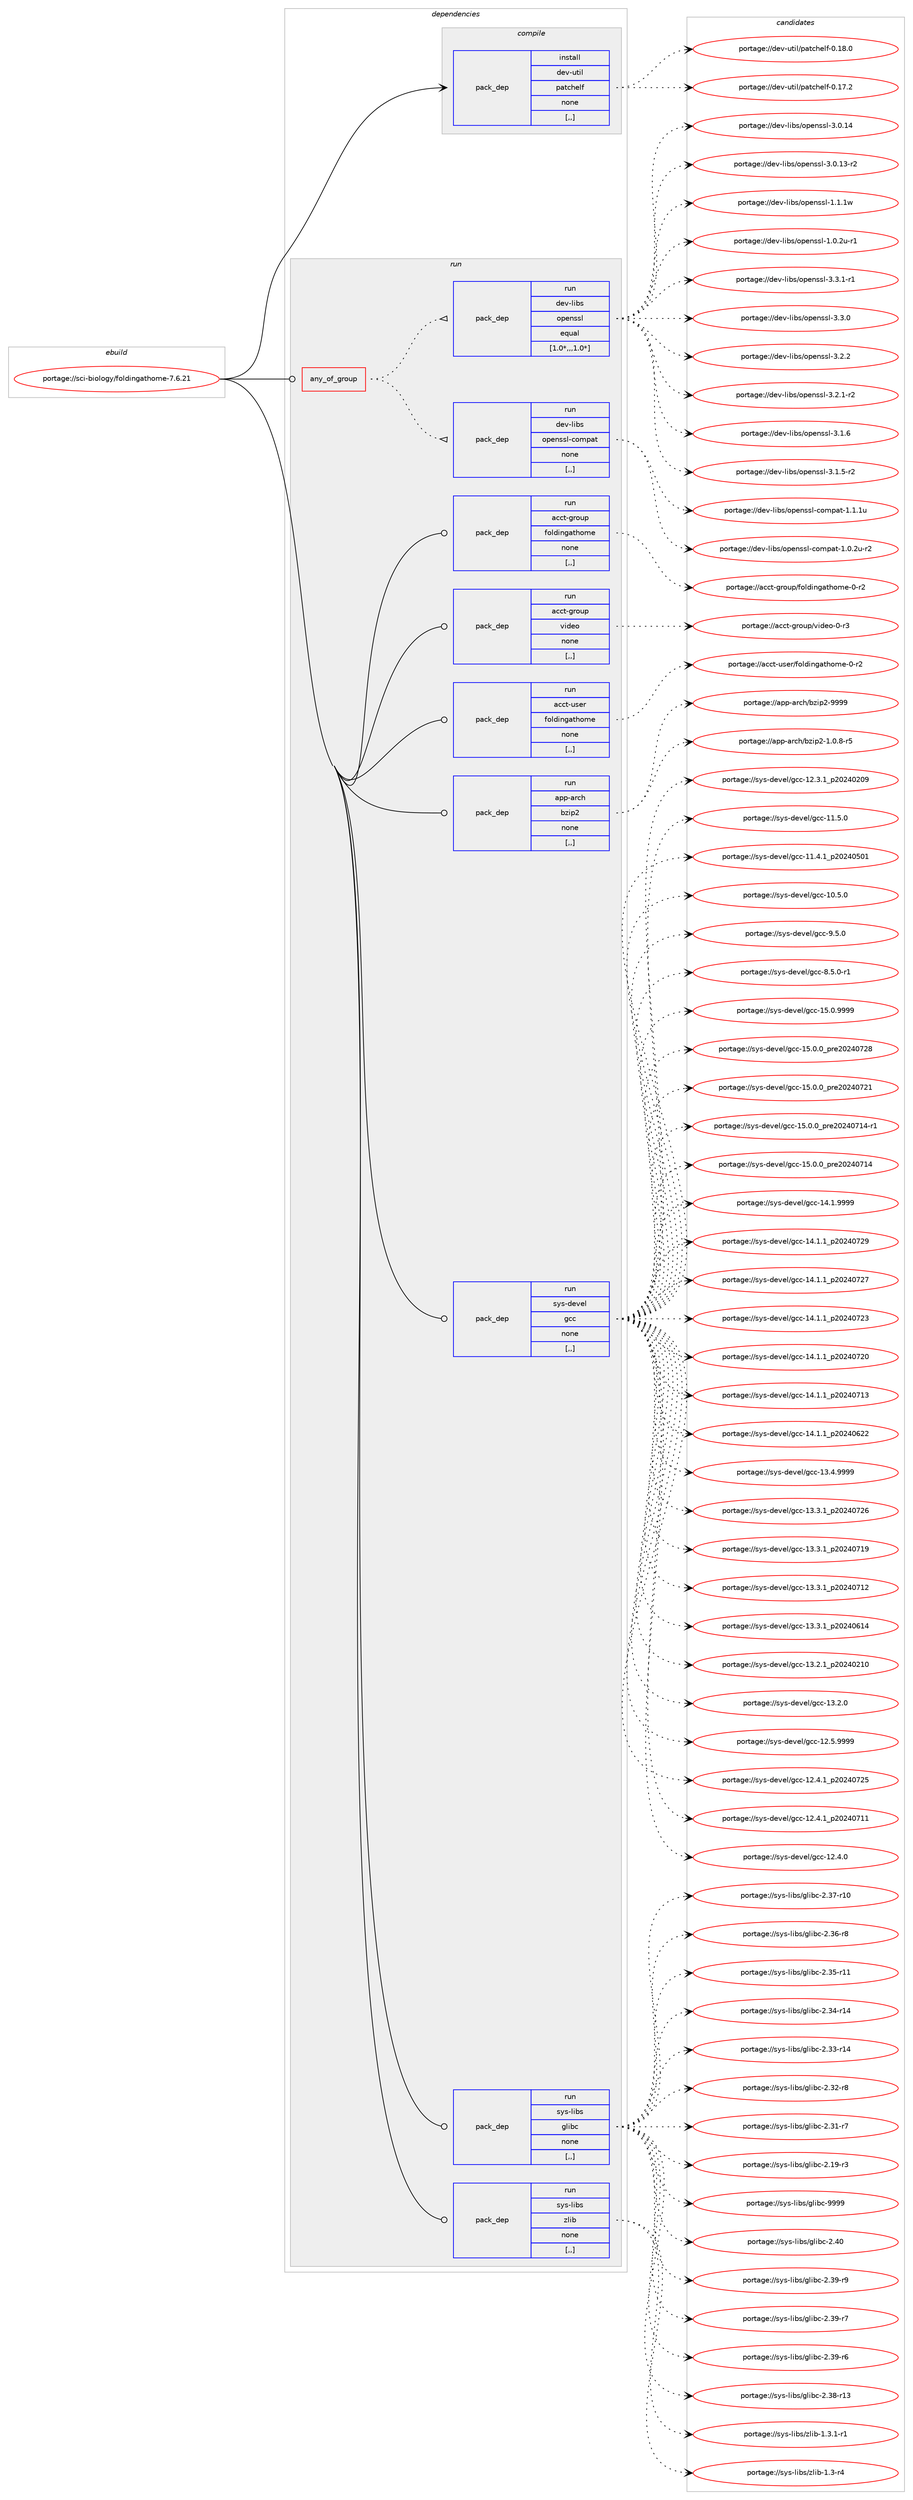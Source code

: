 digraph prolog {

# *************
# Graph options
# *************

newrank=true;
concentrate=true;
compound=true;
graph [rankdir=LR,fontname=Helvetica,fontsize=10,ranksep=1.5];#, ranksep=2.5, nodesep=0.2];
edge  [arrowhead=vee];
node  [fontname=Helvetica,fontsize=10];

# **********
# The ebuild
# **********

subgraph cluster_leftcol {
color=gray;
label=<<i>ebuild</i>>;
id [label="portage://sci-biology/foldingathome-7.6.21", color=red, width=4, href="../sci-biology/foldingathome-7.6.21.svg"];
}

# ****************
# The dependencies
# ****************

subgraph cluster_midcol {
color=gray;
label=<<i>dependencies</i>>;
subgraph cluster_compile {
fillcolor="#eeeeee";
style=filled;
label=<<i>compile</i>>;
subgraph pack285735 {
dependency392478 [label=<<TABLE BORDER="0" CELLBORDER="1" CELLSPACING="0" CELLPADDING="4" WIDTH="220"><TR><TD ROWSPAN="6" CELLPADDING="30">pack_dep</TD></TR><TR><TD WIDTH="110">install</TD></TR><TR><TD>dev-util</TD></TR><TR><TD>patchelf</TD></TR><TR><TD>none</TD></TR><TR><TD>[,,]</TD></TR></TABLE>>, shape=none, color=blue];
}
id:e -> dependency392478:w [weight=20,style="solid",arrowhead="vee"];
}
subgraph cluster_compileandrun {
fillcolor="#eeeeee";
style=filled;
label=<<i>compile and run</i>>;
}
subgraph cluster_run {
fillcolor="#eeeeee";
style=filled;
label=<<i>run</i>>;
subgraph any2602 {
dependency392479 [label=<<TABLE BORDER="0" CELLBORDER="1" CELLSPACING="0" CELLPADDING="4"><TR><TD CELLPADDING="10">any_of_group</TD></TR></TABLE>>, shape=none, color=red];subgraph pack285736 {
dependency392480 [label=<<TABLE BORDER="0" CELLBORDER="1" CELLSPACING="0" CELLPADDING="4" WIDTH="220"><TR><TD ROWSPAN="6" CELLPADDING="30">pack_dep</TD></TR><TR><TD WIDTH="110">run</TD></TR><TR><TD>dev-libs</TD></TR><TR><TD>openssl-compat</TD></TR><TR><TD>none</TD></TR><TR><TD>[,,]</TD></TR></TABLE>>, shape=none, color=blue];
}
dependency392479:e -> dependency392480:w [weight=20,style="dotted",arrowhead="oinv"];
subgraph pack285737 {
dependency392481 [label=<<TABLE BORDER="0" CELLBORDER="1" CELLSPACING="0" CELLPADDING="4" WIDTH="220"><TR><TD ROWSPAN="6" CELLPADDING="30">pack_dep</TD></TR><TR><TD WIDTH="110">run</TD></TR><TR><TD>dev-libs</TD></TR><TR><TD>openssl</TD></TR><TR><TD>equal</TD></TR><TR><TD>[1.0*,,,1.0*]</TD></TR></TABLE>>, shape=none, color=blue];
}
dependency392479:e -> dependency392481:w [weight=20,style="dotted",arrowhead="oinv"];
}
id:e -> dependency392479:w [weight=20,style="solid",arrowhead="odot"];
subgraph pack285738 {
dependency392482 [label=<<TABLE BORDER="0" CELLBORDER="1" CELLSPACING="0" CELLPADDING="4" WIDTH="220"><TR><TD ROWSPAN="6" CELLPADDING="30">pack_dep</TD></TR><TR><TD WIDTH="110">run</TD></TR><TR><TD>acct-group</TD></TR><TR><TD>foldingathome</TD></TR><TR><TD>none</TD></TR><TR><TD>[,,]</TD></TR></TABLE>>, shape=none, color=blue];
}
id:e -> dependency392482:w [weight=20,style="solid",arrowhead="odot"];
subgraph pack285739 {
dependency392483 [label=<<TABLE BORDER="0" CELLBORDER="1" CELLSPACING="0" CELLPADDING="4" WIDTH="220"><TR><TD ROWSPAN="6" CELLPADDING="30">pack_dep</TD></TR><TR><TD WIDTH="110">run</TD></TR><TR><TD>acct-group</TD></TR><TR><TD>video</TD></TR><TR><TD>none</TD></TR><TR><TD>[,,]</TD></TR></TABLE>>, shape=none, color=blue];
}
id:e -> dependency392483:w [weight=20,style="solid",arrowhead="odot"];
subgraph pack285740 {
dependency392484 [label=<<TABLE BORDER="0" CELLBORDER="1" CELLSPACING="0" CELLPADDING="4" WIDTH="220"><TR><TD ROWSPAN="6" CELLPADDING="30">pack_dep</TD></TR><TR><TD WIDTH="110">run</TD></TR><TR><TD>acct-user</TD></TR><TR><TD>foldingathome</TD></TR><TR><TD>none</TD></TR><TR><TD>[,,]</TD></TR></TABLE>>, shape=none, color=blue];
}
id:e -> dependency392484:w [weight=20,style="solid",arrowhead="odot"];
subgraph pack285741 {
dependency392485 [label=<<TABLE BORDER="0" CELLBORDER="1" CELLSPACING="0" CELLPADDING="4" WIDTH="220"><TR><TD ROWSPAN="6" CELLPADDING="30">pack_dep</TD></TR><TR><TD WIDTH="110">run</TD></TR><TR><TD>app-arch</TD></TR><TR><TD>bzip2</TD></TR><TR><TD>none</TD></TR><TR><TD>[,,]</TD></TR></TABLE>>, shape=none, color=blue];
}
id:e -> dependency392485:w [weight=20,style="solid",arrowhead="odot"];
subgraph pack285742 {
dependency392486 [label=<<TABLE BORDER="0" CELLBORDER="1" CELLSPACING="0" CELLPADDING="4" WIDTH="220"><TR><TD ROWSPAN="6" CELLPADDING="30">pack_dep</TD></TR><TR><TD WIDTH="110">run</TD></TR><TR><TD>sys-devel</TD></TR><TR><TD>gcc</TD></TR><TR><TD>none</TD></TR><TR><TD>[,,]</TD></TR></TABLE>>, shape=none, color=blue];
}
id:e -> dependency392486:w [weight=20,style="solid",arrowhead="odot"];
subgraph pack285743 {
dependency392487 [label=<<TABLE BORDER="0" CELLBORDER="1" CELLSPACING="0" CELLPADDING="4" WIDTH="220"><TR><TD ROWSPAN="6" CELLPADDING="30">pack_dep</TD></TR><TR><TD WIDTH="110">run</TD></TR><TR><TD>sys-libs</TD></TR><TR><TD>glibc</TD></TR><TR><TD>none</TD></TR><TR><TD>[,,]</TD></TR></TABLE>>, shape=none, color=blue];
}
id:e -> dependency392487:w [weight=20,style="solid",arrowhead="odot"];
subgraph pack285744 {
dependency392488 [label=<<TABLE BORDER="0" CELLBORDER="1" CELLSPACING="0" CELLPADDING="4" WIDTH="220"><TR><TD ROWSPAN="6" CELLPADDING="30">pack_dep</TD></TR><TR><TD WIDTH="110">run</TD></TR><TR><TD>sys-libs</TD></TR><TR><TD>zlib</TD></TR><TR><TD>none</TD></TR><TR><TD>[,,]</TD></TR></TABLE>>, shape=none, color=blue];
}
id:e -> dependency392488:w [weight=20,style="solid",arrowhead="odot"];
}
}

# **************
# The candidates
# **************

subgraph cluster_choices {
rank=same;
color=gray;
label=<<i>candidates</i>>;

subgraph choice285735 {
color=black;
nodesep=1;
choice1001011184511711610510847112971169910410110810245484649564648 [label="portage://dev-util/patchelf-0.18.0", color=red, width=4,href="../dev-util/patchelf-0.18.0.svg"];
choice1001011184511711610510847112971169910410110810245484649554650 [label="portage://dev-util/patchelf-0.17.2", color=red, width=4,href="../dev-util/patchelf-0.17.2.svg"];
dependency392478:e -> choice1001011184511711610510847112971169910410110810245484649564648:w [style=dotted,weight="100"];
dependency392478:e -> choice1001011184511711610510847112971169910410110810245484649554650:w [style=dotted,weight="100"];
}
subgraph choice285736 {
color=black;
nodesep=1;
choice100101118451081059811547111112101110115115108459911110911297116454946494649117 [label="portage://dev-libs/openssl-compat-1.1.1u", color=red, width=4,href="../dev-libs/openssl-compat-1.1.1u.svg"];
choice1001011184510810598115471111121011101151151084599111109112971164549464846501174511450 [label="portage://dev-libs/openssl-compat-1.0.2u-r2", color=red, width=4,href="../dev-libs/openssl-compat-1.0.2u-r2.svg"];
dependency392480:e -> choice100101118451081059811547111112101110115115108459911110911297116454946494649117:w [style=dotted,weight="100"];
dependency392480:e -> choice1001011184510810598115471111121011101151151084599111109112971164549464846501174511450:w [style=dotted,weight="100"];
}
subgraph choice285737 {
color=black;
nodesep=1;
choice1001011184510810598115471111121011101151151084551465146494511449 [label="portage://dev-libs/openssl-3.3.1-r1", color=red, width=4,href="../dev-libs/openssl-3.3.1-r1.svg"];
choice100101118451081059811547111112101110115115108455146514648 [label="portage://dev-libs/openssl-3.3.0", color=red, width=4,href="../dev-libs/openssl-3.3.0.svg"];
choice100101118451081059811547111112101110115115108455146504650 [label="portage://dev-libs/openssl-3.2.2", color=red, width=4,href="../dev-libs/openssl-3.2.2.svg"];
choice1001011184510810598115471111121011101151151084551465046494511450 [label="portage://dev-libs/openssl-3.2.1-r2", color=red, width=4,href="../dev-libs/openssl-3.2.1-r2.svg"];
choice100101118451081059811547111112101110115115108455146494654 [label="portage://dev-libs/openssl-3.1.6", color=red, width=4,href="../dev-libs/openssl-3.1.6.svg"];
choice1001011184510810598115471111121011101151151084551464946534511450 [label="portage://dev-libs/openssl-3.1.5-r2", color=red, width=4,href="../dev-libs/openssl-3.1.5-r2.svg"];
choice10010111845108105981154711111210111011511510845514648464952 [label="portage://dev-libs/openssl-3.0.14", color=red, width=4,href="../dev-libs/openssl-3.0.14.svg"];
choice100101118451081059811547111112101110115115108455146484649514511450 [label="portage://dev-libs/openssl-3.0.13-r2", color=red, width=4,href="../dev-libs/openssl-3.0.13-r2.svg"];
choice100101118451081059811547111112101110115115108454946494649119 [label="portage://dev-libs/openssl-1.1.1w", color=red, width=4,href="../dev-libs/openssl-1.1.1w.svg"];
choice1001011184510810598115471111121011101151151084549464846501174511449 [label="portage://dev-libs/openssl-1.0.2u-r1", color=red, width=4,href="../dev-libs/openssl-1.0.2u-r1.svg"];
dependency392481:e -> choice1001011184510810598115471111121011101151151084551465146494511449:w [style=dotted,weight="100"];
dependency392481:e -> choice100101118451081059811547111112101110115115108455146514648:w [style=dotted,weight="100"];
dependency392481:e -> choice100101118451081059811547111112101110115115108455146504650:w [style=dotted,weight="100"];
dependency392481:e -> choice1001011184510810598115471111121011101151151084551465046494511450:w [style=dotted,weight="100"];
dependency392481:e -> choice100101118451081059811547111112101110115115108455146494654:w [style=dotted,weight="100"];
dependency392481:e -> choice1001011184510810598115471111121011101151151084551464946534511450:w [style=dotted,weight="100"];
dependency392481:e -> choice10010111845108105981154711111210111011511510845514648464952:w [style=dotted,weight="100"];
dependency392481:e -> choice100101118451081059811547111112101110115115108455146484649514511450:w [style=dotted,weight="100"];
dependency392481:e -> choice100101118451081059811547111112101110115115108454946494649119:w [style=dotted,weight="100"];
dependency392481:e -> choice1001011184510810598115471111121011101151151084549464846501174511449:w [style=dotted,weight="100"];
}
subgraph choice285738 {
color=black;
nodesep=1;
choice97999911645103114111117112471021111081001051101039711610411110910145484511450 [label="portage://acct-group/foldingathome-0-r2", color=red, width=4,href="../acct-group/foldingathome-0-r2.svg"];
dependency392482:e -> choice97999911645103114111117112471021111081001051101039711610411110910145484511450:w [style=dotted,weight="100"];
}
subgraph choice285739 {
color=black;
nodesep=1;
choice979999116451031141111171124711810510010111145484511451 [label="portage://acct-group/video-0-r3", color=red, width=4,href="../acct-group/video-0-r3.svg"];
dependency392483:e -> choice979999116451031141111171124711810510010111145484511451:w [style=dotted,weight="100"];
}
subgraph choice285740 {
color=black;
nodesep=1;
choice97999911645117115101114471021111081001051101039711610411110910145484511450 [label="portage://acct-user/foldingathome-0-r2", color=red, width=4,href="../acct-user/foldingathome-0-r2.svg"];
dependency392484:e -> choice97999911645117115101114471021111081001051101039711610411110910145484511450:w [style=dotted,weight="100"];
}
subgraph choice285741 {
color=black;
nodesep=1;
choice971121124597114991044798122105112504557575757 [label="portage://app-arch/bzip2-9999", color=red, width=4,href="../app-arch/bzip2-9999.svg"];
choice971121124597114991044798122105112504549464846564511453 [label="portage://app-arch/bzip2-1.0.8-r5", color=red, width=4,href="../app-arch/bzip2-1.0.8-r5.svg"];
dependency392485:e -> choice971121124597114991044798122105112504557575757:w [style=dotted,weight="100"];
dependency392485:e -> choice971121124597114991044798122105112504549464846564511453:w [style=dotted,weight="100"];
}
subgraph choice285742 {
color=black;
nodesep=1;
choice1151211154510010111810110847103999945495346484657575757 [label="portage://sys-devel/gcc-15.0.9999", color=red, width=4,href="../sys-devel/gcc-15.0.9999.svg"];
choice1151211154510010111810110847103999945495346484648951121141015048505248555056 [label="portage://sys-devel/gcc-15.0.0_pre20240728", color=red, width=4,href="../sys-devel/gcc-15.0.0_pre20240728.svg"];
choice1151211154510010111810110847103999945495346484648951121141015048505248555049 [label="portage://sys-devel/gcc-15.0.0_pre20240721", color=red, width=4,href="../sys-devel/gcc-15.0.0_pre20240721.svg"];
choice11512111545100101118101108471039999454953464846489511211410150485052485549524511449 [label="portage://sys-devel/gcc-15.0.0_pre20240714-r1", color=red, width=4,href="../sys-devel/gcc-15.0.0_pre20240714-r1.svg"];
choice1151211154510010111810110847103999945495346484648951121141015048505248554952 [label="portage://sys-devel/gcc-15.0.0_pre20240714", color=red, width=4,href="../sys-devel/gcc-15.0.0_pre20240714.svg"];
choice1151211154510010111810110847103999945495246494657575757 [label="portage://sys-devel/gcc-14.1.9999", color=red, width=4,href="../sys-devel/gcc-14.1.9999.svg"];
choice1151211154510010111810110847103999945495246494649951125048505248555057 [label="portage://sys-devel/gcc-14.1.1_p20240729", color=red, width=4,href="../sys-devel/gcc-14.1.1_p20240729.svg"];
choice1151211154510010111810110847103999945495246494649951125048505248555055 [label="portage://sys-devel/gcc-14.1.1_p20240727", color=red, width=4,href="../sys-devel/gcc-14.1.1_p20240727.svg"];
choice1151211154510010111810110847103999945495246494649951125048505248555051 [label="portage://sys-devel/gcc-14.1.1_p20240723", color=red, width=4,href="../sys-devel/gcc-14.1.1_p20240723.svg"];
choice1151211154510010111810110847103999945495246494649951125048505248555048 [label="portage://sys-devel/gcc-14.1.1_p20240720", color=red, width=4,href="../sys-devel/gcc-14.1.1_p20240720.svg"];
choice1151211154510010111810110847103999945495246494649951125048505248554951 [label="portage://sys-devel/gcc-14.1.1_p20240713", color=red, width=4,href="../sys-devel/gcc-14.1.1_p20240713.svg"];
choice1151211154510010111810110847103999945495246494649951125048505248545050 [label="portage://sys-devel/gcc-14.1.1_p20240622", color=red, width=4,href="../sys-devel/gcc-14.1.1_p20240622.svg"];
choice1151211154510010111810110847103999945495146524657575757 [label="portage://sys-devel/gcc-13.4.9999", color=red, width=4,href="../sys-devel/gcc-13.4.9999.svg"];
choice1151211154510010111810110847103999945495146514649951125048505248555054 [label="portage://sys-devel/gcc-13.3.1_p20240726", color=red, width=4,href="../sys-devel/gcc-13.3.1_p20240726.svg"];
choice1151211154510010111810110847103999945495146514649951125048505248554957 [label="portage://sys-devel/gcc-13.3.1_p20240719", color=red, width=4,href="../sys-devel/gcc-13.3.1_p20240719.svg"];
choice1151211154510010111810110847103999945495146514649951125048505248554950 [label="portage://sys-devel/gcc-13.3.1_p20240712", color=red, width=4,href="../sys-devel/gcc-13.3.1_p20240712.svg"];
choice1151211154510010111810110847103999945495146514649951125048505248544952 [label="portage://sys-devel/gcc-13.3.1_p20240614", color=red, width=4,href="../sys-devel/gcc-13.3.1_p20240614.svg"];
choice1151211154510010111810110847103999945495146504649951125048505248504948 [label="portage://sys-devel/gcc-13.2.1_p20240210", color=red, width=4,href="../sys-devel/gcc-13.2.1_p20240210.svg"];
choice1151211154510010111810110847103999945495146504648 [label="portage://sys-devel/gcc-13.2.0", color=red, width=4,href="../sys-devel/gcc-13.2.0.svg"];
choice1151211154510010111810110847103999945495046534657575757 [label="portage://sys-devel/gcc-12.5.9999", color=red, width=4,href="../sys-devel/gcc-12.5.9999.svg"];
choice1151211154510010111810110847103999945495046524649951125048505248555053 [label="portage://sys-devel/gcc-12.4.1_p20240725", color=red, width=4,href="../sys-devel/gcc-12.4.1_p20240725.svg"];
choice1151211154510010111810110847103999945495046524649951125048505248554949 [label="portage://sys-devel/gcc-12.4.1_p20240711", color=red, width=4,href="../sys-devel/gcc-12.4.1_p20240711.svg"];
choice1151211154510010111810110847103999945495046524648 [label="portage://sys-devel/gcc-12.4.0", color=red, width=4,href="../sys-devel/gcc-12.4.0.svg"];
choice1151211154510010111810110847103999945495046514649951125048505248504857 [label="portage://sys-devel/gcc-12.3.1_p20240209", color=red, width=4,href="../sys-devel/gcc-12.3.1_p20240209.svg"];
choice1151211154510010111810110847103999945494946534648 [label="portage://sys-devel/gcc-11.5.0", color=red, width=4,href="../sys-devel/gcc-11.5.0.svg"];
choice1151211154510010111810110847103999945494946524649951125048505248534849 [label="portage://sys-devel/gcc-11.4.1_p20240501", color=red, width=4,href="../sys-devel/gcc-11.4.1_p20240501.svg"];
choice1151211154510010111810110847103999945494846534648 [label="portage://sys-devel/gcc-10.5.0", color=red, width=4,href="../sys-devel/gcc-10.5.0.svg"];
choice11512111545100101118101108471039999455746534648 [label="portage://sys-devel/gcc-9.5.0", color=red, width=4,href="../sys-devel/gcc-9.5.0.svg"];
choice115121115451001011181011084710399994556465346484511449 [label="portage://sys-devel/gcc-8.5.0-r1", color=red, width=4,href="../sys-devel/gcc-8.5.0-r1.svg"];
dependency392486:e -> choice1151211154510010111810110847103999945495346484657575757:w [style=dotted,weight="100"];
dependency392486:e -> choice1151211154510010111810110847103999945495346484648951121141015048505248555056:w [style=dotted,weight="100"];
dependency392486:e -> choice1151211154510010111810110847103999945495346484648951121141015048505248555049:w [style=dotted,weight="100"];
dependency392486:e -> choice11512111545100101118101108471039999454953464846489511211410150485052485549524511449:w [style=dotted,weight="100"];
dependency392486:e -> choice1151211154510010111810110847103999945495346484648951121141015048505248554952:w [style=dotted,weight="100"];
dependency392486:e -> choice1151211154510010111810110847103999945495246494657575757:w [style=dotted,weight="100"];
dependency392486:e -> choice1151211154510010111810110847103999945495246494649951125048505248555057:w [style=dotted,weight="100"];
dependency392486:e -> choice1151211154510010111810110847103999945495246494649951125048505248555055:w [style=dotted,weight="100"];
dependency392486:e -> choice1151211154510010111810110847103999945495246494649951125048505248555051:w [style=dotted,weight="100"];
dependency392486:e -> choice1151211154510010111810110847103999945495246494649951125048505248555048:w [style=dotted,weight="100"];
dependency392486:e -> choice1151211154510010111810110847103999945495246494649951125048505248554951:w [style=dotted,weight="100"];
dependency392486:e -> choice1151211154510010111810110847103999945495246494649951125048505248545050:w [style=dotted,weight="100"];
dependency392486:e -> choice1151211154510010111810110847103999945495146524657575757:w [style=dotted,weight="100"];
dependency392486:e -> choice1151211154510010111810110847103999945495146514649951125048505248555054:w [style=dotted,weight="100"];
dependency392486:e -> choice1151211154510010111810110847103999945495146514649951125048505248554957:w [style=dotted,weight="100"];
dependency392486:e -> choice1151211154510010111810110847103999945495146514649951125048505248554950:w [style=dotted,weight="100"];
dependency392486:e -> choice1151211154510010111810110847103999945495146514649951125048505248544952:w [style=dotted,weight="100"];
dependency392486:e -> choice1151211154510010111810110847103999945495146504649951125048505248504948:w [style=dotted,weight="100"];
dependency392486:e -> choice1151211154510010111810110847103999945495146504648:w [style=dotted,weight="100"];
dependency392486:e -> choice1151211154510010111810110847103999945495046534657575757:w [style=dotted,weight="100"];
dependency392486:e -> choice1151211154510010111810110847103999945495046524649951125048505248555053:w [style=dotted,weight="100"];
dependency392486:e -> choice1151211154510010111810110847103999945495046524649951125048505248554949:w [style=dotted,weight="100"];
dependency392486:e -> choice1151211154510010111810110847103999945495046524648:w [style=dotted,weight="100"];
dependency392486:e -> choice1151211154510010111810110847103999945495046514649951125048505248504857:w [style=dotted,weight="100"];
dependency392486:e -> choice1151211154510010111810110847103999945494946534648:w [style=dotted,weight="100"];
dependency392486:e -> choice1151211154510010111810110847103999945494946524649951125048505248534849:w [style=dotted,weight="100"];
dependency392486:e -> choice1151211154510010111810110847103999945494846534648:w [style=dotted,weight="100"];
dependency392486:e -> choice11512111545100101118101108471039999455746534648:w [style=dotted,weight="100"];
dependency392486:e -> choice115121115451001011181011084710399994556465346484511449:w [style=dotted,weight="100"];
}
subgraph choice285743 {
color=black;
nodesep=1;
choice11512111545108105981154710310810598994557575757 [label="portage://sys-libs/glibc-9999", color=red, width=4,href="../sys-libs/glibc-9999.svg"];
choice11512111545108105981154710310810598994550465248 [label="portage://sys-libs/glibc-2.40", color=red, width=4,href="../sys-libs/glibc-2.40.svg"];
choice115121115451081059811547103108105989945504651574511457 [label="portage://sys-libs/glibc-2.39-r9", color=red, width=4,href="../sys-libs/glibc-2.39-r9.svg"];
choice115121115451081059811547103108105989945504651574511455 [label="portage://sys-libs/glibc-2.39-r7", color=red, width=4,href="../sys-libs/glibc-2.39-r7.svg"];
choice115121115451081059811547103108105989945504651574511454 [label="portage://sys-libs/glibc-2.39-r6", color=red, width=4,href="../sys-libs/glibc-2.39-r6.svg"];
choice11512111545108105981154710310810598994550465156451144951 [label="portage://sys-libs/glibc-2.38-r13", color=red, width=4,href="../sys-libs/glibc-2.38-r13.svg"];
choice11512111545108105981154710310810598994550465155451144948 [label="portage://sys-libs/glibc-2.37-r10", color=red, width=4,href="../sys-libs/glibc-2.37-r10.svg"];
choice115121115451081059811547103108105989945504651544511456 [label="portage://sys-libs/glibc-2.36-r8", color=red, width=4,href="../sys-libs/glibc-2.36-r8.svg"];
choice11512111545108105981154710310810598994550465153451144949 [label="portage://sys-libs/glibc-2.35-r11", color=red, width=4,href="../sys-libs/glibc-2.35-r11.svg"];
choice11512111545108105981154710310810598994550465152451144952 [label="portage://sys-libs/glibc-2.34-r14", color=red, width=4,href="../sys-libs/glibc-2.34-r14.svg"];
choice11512111545108105981154710310810598994550465151451144952 [label="portage://sys-libs/glibc-2.33-r14", color=red, width=4,href="../sys-libs/glibc-2.33-r14.svg"];
choice115121115451081059811547103108105989945504651504511456 [label="portage://sys-libs/glibc-2.32-r8", color=red, width=4,href="../sys-libs/glibc-2.32-r8.svg"];
choice115121115451081059811547103108105989945504651494511455 [label="portage://sys-libs/glibc-2.31-r7", color=red, width=4,href="../sys-libs/glibc-2.31-r7.svg"];
choice115121115451081059811547103108105989945504649574511451 [label="portage://sys-libs/glibc-2.19-r3", color=red, width=4,href="../sys-libs/glibc-2.19-r3.svg"];
dependency392487:e -> choice11512111545108105981154710310810598994557575757:w [style=dotted,weight="100"];
dependency392487:e -> choice11512111545108105981154710310810598994550465248:w [style=dotted,weight="100"];
dependency392487:e -> choice115121115451081059811547103108105989945504651574511457:w [style=dotted,weight="100"];
dependency392487:e -> choice115121115451081059811547103108105989945504651574511455:w [style=dotted,weight="100"];
dependency392487:e -> choice115121115451081059811547103108105989945504651574511454:w [style=dotted,weight="100"];
dependency392487:e -> choice11512111545108105981154710310810598994550465156451144951:w [style=dotted,weight="100"];
dependency392487:e -> choice11512111545108105981154710310810598994550465155451144948:w [style=dotted,weight="100"];
dependency392487:e -> choice115121115451081059811547103108105989945504651544511456:w [style=dotted,weight="100"];
dependency392487:e -> choice11512111545108105981154710310810598994550465153451144949:w [style=dotted,weight="100"];
dependency392487:e -> choice11512111545108105981154710310810598994550465152451144952:w [style=dotted,weight="100"];
dependency392487:e -> choice11512111545108105981154710310810598994550465151451144952:w [style=dotted,weight="100"];
dependency392487:e -> choice115121115451081059811547103108105989945504651504511456:w [style=dotted,weight="100"];
dependency392487:e -> choice115121115451081059811547103108105989945504651494511455:w [style=dotted,weight="100"];
dependency392487:e -> choice115121115451081059811547103108105989945504649574511451:w [style=dotted,weight="100"];
}
subgraph choice285744 {
color=black;
nodesep=1;
choice115121115451081059811547122108105984549465146494511449 [label="portage://sys-libs/zlib-1.3.1-r1", color=red, width=4,href="../sys-libs/zlib-1.3.1-r1.svg"];
choice11512111545108105981154712210810598454946514511452 [label="portage://sys-libs/zlib-1.3-r4", color=red, width=4,href="../sys-libs/zlib-1.3-r4.svg"];
dependency392488:e -> choice115121115451081059811547122108105984549465146494511449:w [style=dotted,weight="100"];
dependency392488:e -> choice11512111545108105981154712210810598454946514511452:w [style=dotted,weight="100"];
}
}

}
